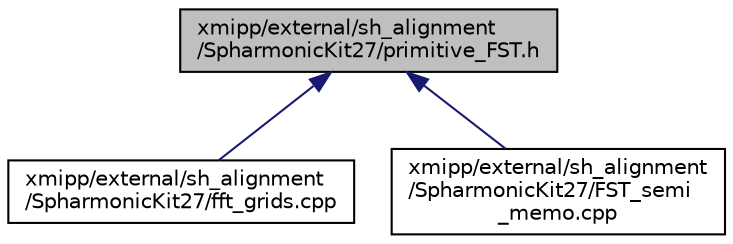 digraph "xmipp/external/sh_alignment/SpharmonicKit27/primitive_FST.h"
{
  edge [fontname="Helvetica",fontsize="10",labelfontname="Helvetica",labelfontsize="10"];
  node [fontname="Helvetica",fontsize="10",shape=record];
  Node1 [label="xmipp/external/sh_alignment\l/SpharmonicKit27/primitive_FST.h",height=0.2,width=0.4,color="black", fillcolor="grey75", style="filled", fontcolor="black"];
  Node1 -> Node2 [dir="back",color="midnightblue",fontsize="10",style="solid",fontname="Helvetica"];
  Node2 [label="xmipp/external/sh_alignment\l/SpharmonicKit27/fft_grids.cpp",height=0.2,width=0.4,color="black", fillcolor="white", style="filled",URL="$fft__grids_8cpp.html"];
  Node1 -> Node3 [dir="back",color="midnightblue",fontsize="10",style="solid",fontname="Helvetica"];
  Node3 [label="xmipp/external/sh_alignment\l/SpharmonicKit27/FST_semi\l_memo.cpp",height=0.2,width=0.4,color="black", fillcolor="white", style="filled",URL="$FST__semi__memo_8cpp.html"];
}
